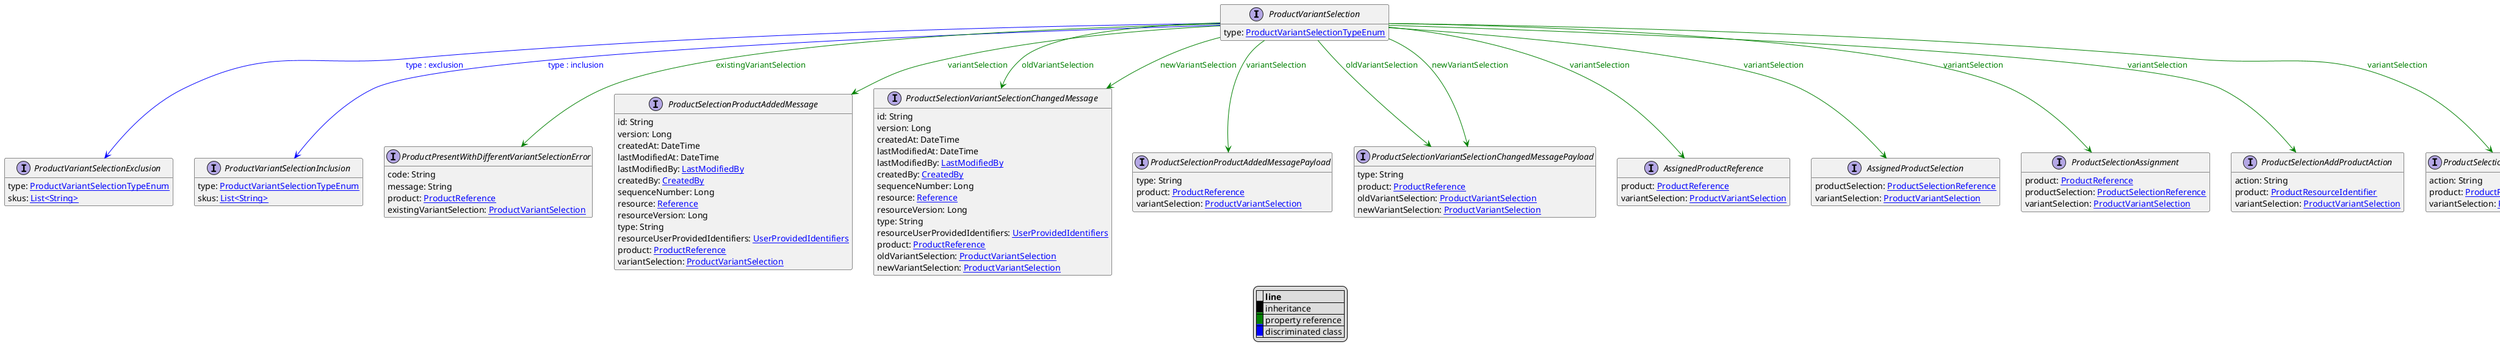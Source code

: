 @startuml

hide empty fields
hide empty methods
legend
|= |= line |
|<back:black>   </back>| inheritance |
|<back:green>   </back>| property reference |
|<back:blue>   </back>| discriminated class |
endlegend
interface ProductVariantSelection [[ProductVariantSelection.svg]]  {
    type: [[ProductVariantSelectionTypeEnum.svg ProductVariantSelectionTypeEnum]]
}


interface ProductVariantSelectionExclusion [[ProductVariantSelectionExclusion.svg]]  {
    type: [[ProductVariantSelectionTypeEnum.svg ProductVariantSelectionTypeEnum]]
    skus: [[String.svg List<String>]]
}
interface ProductVariantSelectionInclusion [[ProductVariantSelectionInclusion.svg]]  {
    type: [[ProductVariantSelectionTypeEnum.svg ProductVariantSelectionTypeEnum]]
    skus: [[String.svg List<String>]]
}
interface ProductPresentWithDifferentVariantSelectionError [[ProductPresentWithDifferentVariantSelectionError.svg]]  {
    code: String
    message: String
    product: [[ProductReference.svg ProductReference]]
    existingVariantSelection: [[ProductVariantSelection.svg ProductVariantSelection]]
}
interface ProductSelectionProductAddedMessage [[ProductSelectionProductAddedMessage.svg]]  {
    id: String
    version: Long
    createdAt: DateTime
    lastModifiedAt: DateTime
    lastModifiedBy: [[LastModifiedBy.svg LastModifiedBy]]
    createdBy: [[CreatedBy.svg CreatedBy]]
    sequenceNumber: Long
    resource: [[Reference.svg Reference]]
    resourceVersion: Long
    type: String
    resourceUserProvidedIdentifiers: [[UserProvidedIdentifiers.svg UserProvidedIdentifiers]]
    product: [[ProductReference.svg ProductReference]]
    variantSelection: [[ProductVariantSelection.svg ProductVariantSelection]]
}
interface ProductSelectionVariantSelectionChangedMessage [[ProductSelectionVariantSelectionChangedMessage.svg]]  {
    id: String
    version: Long
    createdAt: DateTime
    lastModifiedAt: DateTime
    lastModifiedBy: [[LastModifiedBy.svg LastModifiedBy]]
    createdBy: [[CreatedBy.svg CreatedBy]]
    sequenceNumber: Long
    resource: [[Reference.svg Reference]]
    resourceVersion: Long
    type: String
    resourceUserProvidedIdentifiers: [[UserProvidedIdentifiers.svg UserProvidedIdentifiers]]
    product: [[ProductReference.svg ProductReference]]
    oldVariantSelection: [[ProductVariantSelection.svg ProductVariantSelection]]
    newVariantSelection: [[ProductVariantSelection.svg ProductVariantSelection]]
}
interface ProductSelectionProductAddedMessagePayload [[ProductSelectionProductAddedMessagePayload.svg]]  {
    type: String
    product: [[ProductReference.svg ProductReference]]
    variantSelection: [[ProductVariantSelection.svg ProductVariantSelection]]
}
interface ProductSelectionVariantSelectionChangedMessagePayload [[ProductSelectionVariantSelectionChangedMessagePayload.svg]]  {
    type: String
    product: [[ProductReference.svg ProductReference]]
    oldVariantSelection: [[ProductVariantSelection.svg ProductVariantSelection]]
    newVariantSelection: [[ProductVariantSelection.svg ProductVariantSelection]]
}
interface AssignedProductReference [[AssignedProductReference.svg]]  {
    product: [[ProductReference.svg ProductReference]]
    variantSelection: [[ProductVariantSelection.svg ProductVariantSelection]]
}
interface AssignedProductSelection [[AssignedProductSelection.svg]]  {
    productSelection: [[ProductSelectionReference.svg ProductSelectionReference]]
    variantSelection: [[ProductVariantSelection.svg ProductVariantSelection]]
}
interface ProductSelectionAssignment [[ProductSelectionAssignment.svg]]  {
    product: [[ProductReference.svg ProductReference]]
    productSelection: [[ProductSelectionReference.svg ProductSelectionReference]]
    variantSelection: [[ProductVariantSelection.svg ProductVariantSelection]]
}
interface ProductSelectionAddProductAction [[ProductSelectionAddProductAction.svg]]  {
    action: String
    product: [[ProductResourceIdentifier.svg ProductResourceIdentifier]]
    variantSelection: [[ProductVariantSelection.svg ProductVariantSelection]]
}
interface ProductSelectionSetVariantSelectionAction [[ProductSelectionSetVariantSelectionAction.svg]]  {
    action: String
    product: [[ProductResourceIdentifier.svg ProductResourceIdentifier]]
    variantSelection: [[ProductVariantSelection.svg ProductVariantSelection]]
}
ProductVariantSelection --> ProductVariantSelectionExclusion #blue;text:blue : "type : exclusion"
ProductVariantSelection --> ProductVariantSelectionInclusion #blue;text:blue : "type : inclusion"
ProductVariantSelection --> ProductPresentWithDifferentVariantSelectionError #green;text:green : "existingVariantSelection"
ProductVariantSelection --> ProductSelectionProductAddedMessage #green;text:green : "variantSelection"
ProductVariantSelection --> ProductSelectionVariantSelectionChangedMessage #green;text:green : "oldVariantSelection"
ProductVariantSelection --> ProductSelectionVariantSelectionChangedMessage #green;text:green : "newVariantSelection"
ProductVariantSelection --> ProductSelectionProductAddedMessagePayload #green;text:green : "variantSelection"
ProductVariantSelection --> ProductSelectionVariantSelectionChangedMessagePayload #green;text:green : "oldVariantSelection"
ProductVariantSelection --> ProductSelectionVariantSelectionChangedMessagePayload #green;text:green : "newVariantSelection"
ProductVariantSelection --> AssignedProductReference #green;text:green : "variantSelection"
ProductVariantSelection --> AssignedProductSelection #green;text:green : "variantSelection"
ProductVariantSelection --> ProductSelectionAssignment #green;text:green : "variantSelection"
ProductVariantSelection --> ProductSelectionAddProductAction #green;text:green : "variantSelection"
ProductVariantSelection --> ProductSelectionSetVariantSelectionAction #green;text:green : "variantSelection"
@enduml
